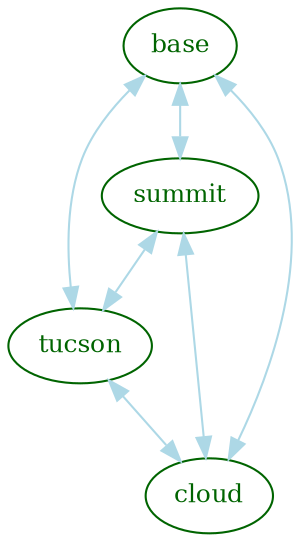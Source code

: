 digraph top {
//  dpi=100
  ranksep=0.5
  rankdir=TB
  overlap=false
  newrank=true
  clusterrank=local

  {
    node [shape=ellipse fontsize=12 style=filled fillcolor=white color=darkgreen fontcolor=darkgreen]
    base [label="base"]
    summit [label="summit"]
    tucson [label="tucson"]
    cloud [label="cloud"]
  }

  {
    edge [color=lightblue dir=both]
    base -> summit
    base -> tucson
    base -> cloud

    summit -> tucson
    summit -> cloud

    tucson -> cloud
  }
}

